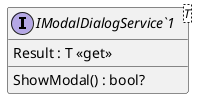 @startuml
interface "IModalDialogService`1"<T> {
    Result : T <<get>>
    ShowModal() : bool?
}
@enduml
